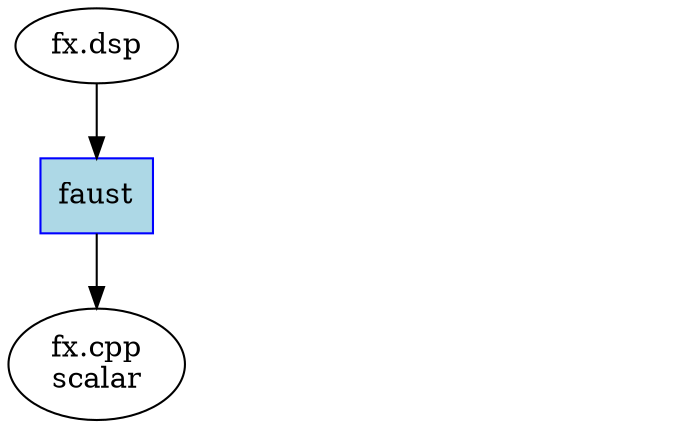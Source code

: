  
strict digraph faustflow {
    root=dsp;
    dsp[label="fx.dsp"];
    scalar[label="fx.cpp\nscalar"];
    vector[label="fx.cpp\nvector",style=invis];
    openmp[label="fx.cpp\nOpenMP",style=invis];

    node[shape=box, color=blue, fillcolor=lightblue, style=filled];
    FAUST[label="faust"];

    dsp->FAUST[weight=10];
    FAUST->scalar[weight=10];
    FAUST->vector[label="",style=invis];
    FAUST->openmp[label="",style=invis];

}